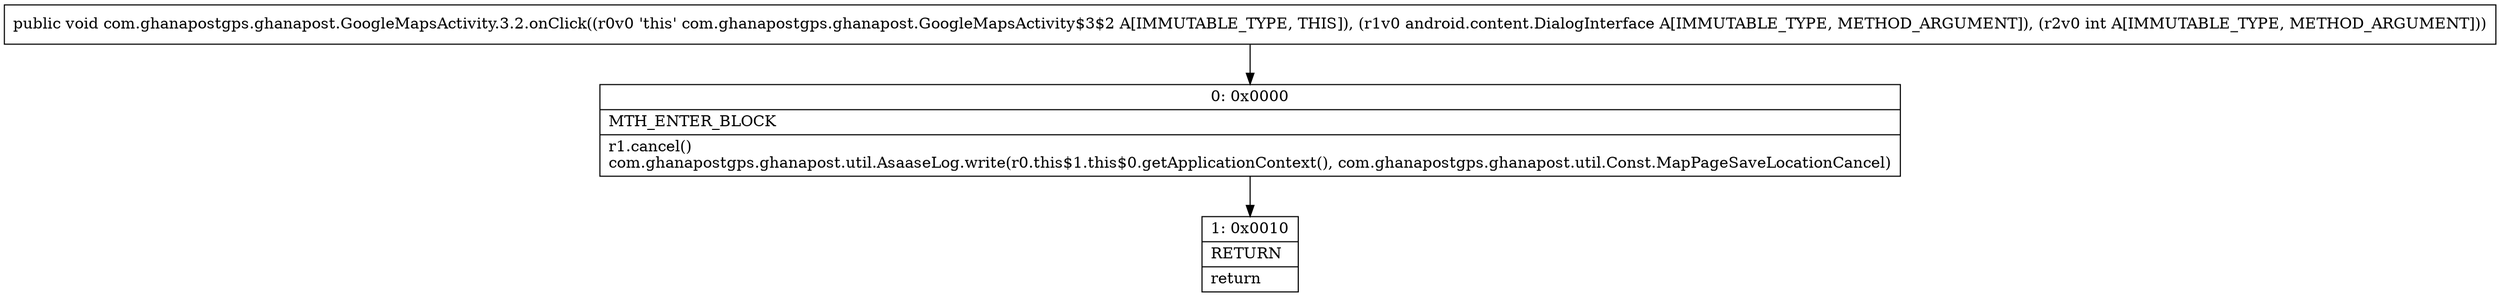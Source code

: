 digraph "CFG forcom.ghanapostgps.ghanapost.GoogleMapsActivity.3.2.onClick(Landroid\/content\/DialogInterface;I)V" {
Node_0 [shape=record,label="{0\:\ 0x0000|MTH_ENTER_BLOCK\l|r1.cancel()\lcom.ghanapostgps.ghanapost.util.AsaaseLog.write(r0.this$1.this$0.getApplicationContext(), com.ghanapostgps.ghanapost.util.Const.MapPageSaveLocationCancel)\l}"];
Node_1 [shape=record,label="{1\:\ 0x0010|RETURN\l|return\l}"];
MethodNode[shape=record,label="{public void com.ghanapostgps.ghanapost.GoogleMapsActivity.3.2.onClick((r0v0 'this' com.ghanapostgps.ghanapost.GoogleMapsActivity$3$2 A[IMMUTABLE_TYPE, THIS]), (r1v0 android.content.DialogInterface A[IMMUTABLE_TYPE, METHOD_ARGUMENT]), (r2v0 int A[IMMUTABLE_TYPE, METHOD_ARGUMENT])) }"];
MethodNode -> Node_0;
Node_0 -> Node_1;
}


